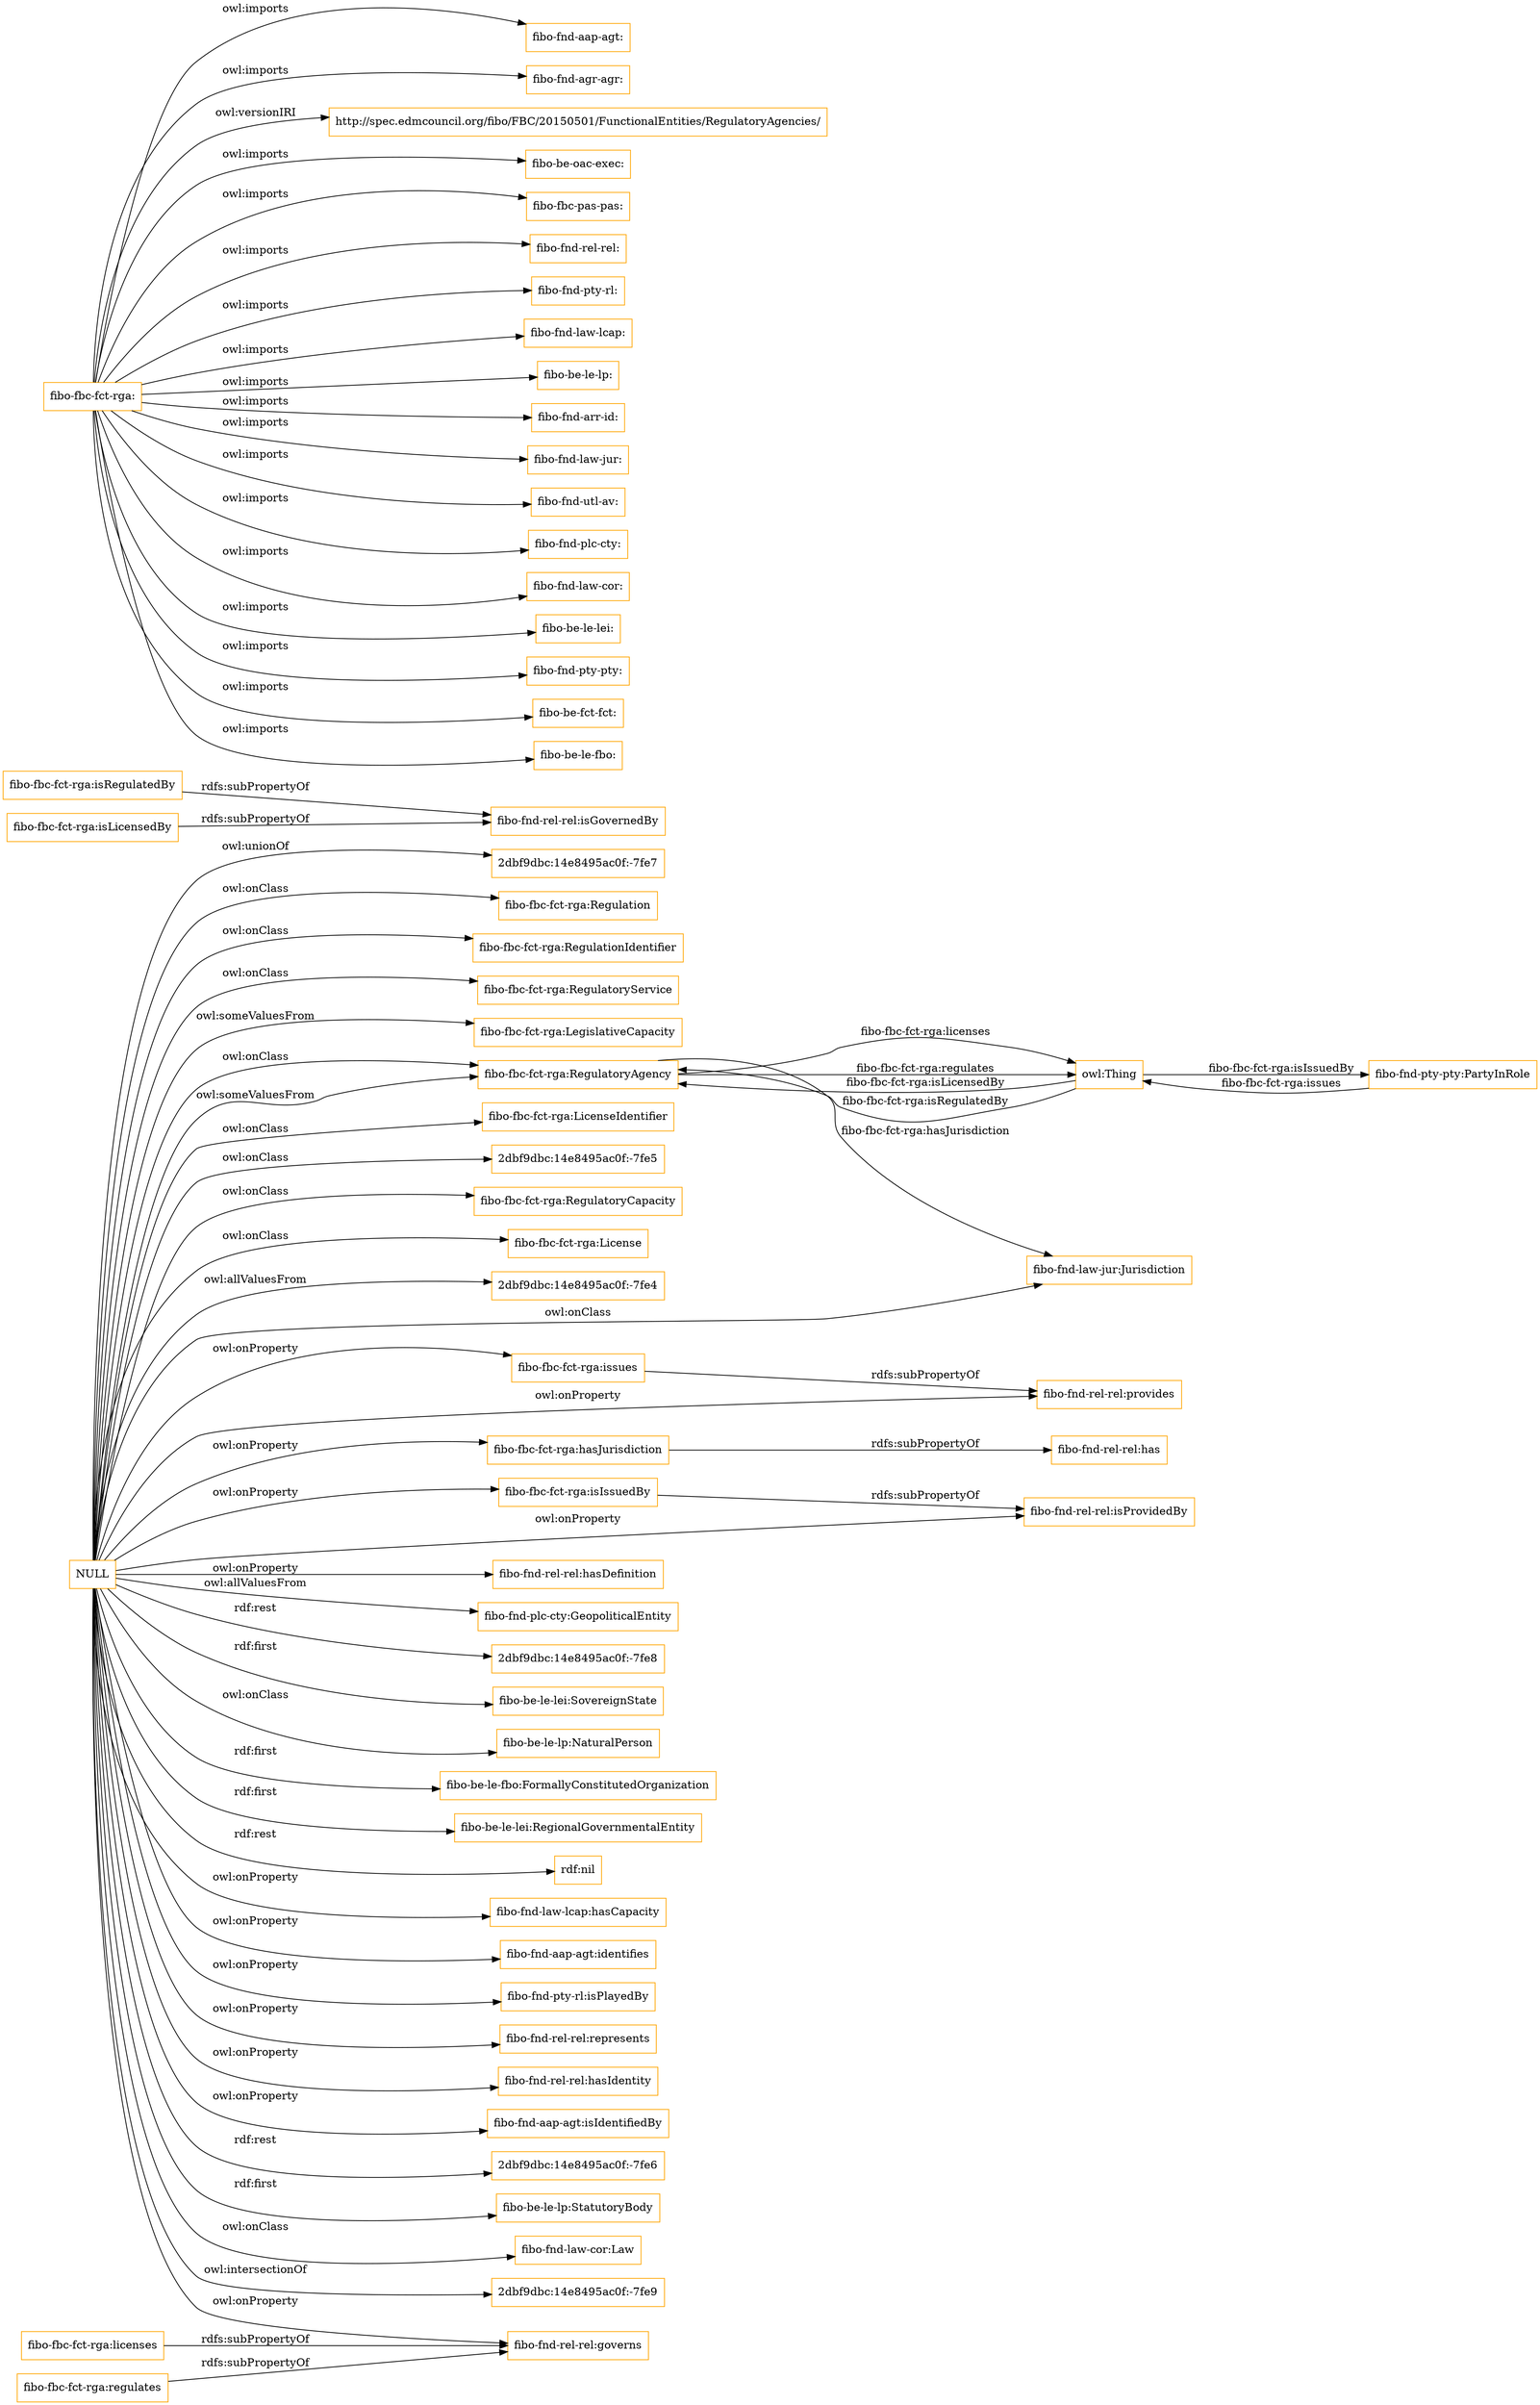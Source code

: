digraph ar2dtool_diagram { 
rankdir=LR;
size="1501"
node [shape = rectangle, color="orange"]; "fibo-fbc-fct-rga:Regulation" "fibo-fbc-fct-rga:RegulationIdentifier" "fibo-fbc-fct-rga:RegulatoryService" "fibo-fbc-fct-rga:LegislativeCapacity" "fibo-fbc-fct-rga:RegulatoryAgency" "fibo-fbc-fct-rga:LicenseIdentifier" "2dbf9dbc:14e8495ac0f:-7fe5" "fibo-fbc-fct-rga:RegulatoryCapacity" "fibo-fbc-fct-rga:License" "2dbf9dbc:14e8495ac0f:-7fe4" ; /*classes style*/
	"fibo-fbc-fct-rga:issues" -> "fibo-fnd-rel-rel:provides" [ label = "rdfs:subPropertyOf" ];
	"fibo-fbc-fct-rga:hasJurisdiction" -> "fibo-fnd-rel-rel:has" [ label = "rdfs:subPropertyOf" ];
	"fibo-fbc-fct-rga:isIssuedBy" -> "fibo-fnd-rel-rel:isProvidedBy" [ label = "rdfs:subPropertyOf" ];
	"fibo-fbc-fct-rga:isRegulatedBy" -> "fibo-fnd-rel-rel:isGovernedBy" [ label = "rdfs:subPropertyOf" ];
	"fibo-fbc-fct-rga:" -> "fibo-fnd-aap-agt:" [ label = "owl:imports" ];
	"fibo-fbc-fct-rga:" -> "fibo-fnd-agr-agr:" [ label = "owl:imports" ];
	"fibo-fbc-fct-rga:" -> "http://spec.edmcouncil.org/fibo/FBC/20150501/FunctionalEntities/RegulatoryAgencies/" [ label = "owl:versionIRI" ];
	"fibo-fbc-fct-rga:" -> "fibo-be-oac-exec:" [ label = "owl:imports" ];
	"fibo-fbc-fct-rga:" -> "fibo-fbc-pas-pas:" [ label = "owl:imports" ];
	"fibo-fbc-fct-rga:" -> "fibo-fnd-rel-rel:" [ label = "owl:imports" ];
	"fibo-fbc-fct-rga:" -> "fibo-fnd-pty-rl:" [ label = "owl:imports" ];
	"fibo-fbc-fct-rga:" -> "fibo-fnd-law-lcap:" [ label = "owl:imports" ];
	"fibo-fbc-fct-rga:" -> "fibo-be-le-lp:" [ label = "owl:imports" ];
	"fibo-fbc-fct-rga:" -> "fibo-fnd-arr-id:" [ label = "owl:imports" ];
	"fibo-fbc-fct-rga:" -> "fibo-fnd-law-jur:" [ label = "owl:imports" ];
	"fibo-fbc-fct-rga:" -> "fibo-fnd-utl-av:" [ label = "owl:imports" ];
	"fibo-fbc-fct-rga:" -> "fibo-fnd-plc-cty:" [ label = "owl:imports" ];
	"fibo-fbc-fct-rga:" -> "fibo-fnd-law-cor:" [ label = "owl:imports" ];
	"fibo-fbc-fct-rga:" -> "fibo-be-le-lei:" [ label = "owl:imports" ];
	"fibo-fbc-fct-rga:" -> "fibo-fnd-pty-pty:" [ label = "owl:imports" ];
	"fibo-fbc-fct-rga:" -> "fibo-be-fct-fct:" [ label = "owl:imports" ];
	"fibo-fbc-fct-rga:" -> "fibo-be-le-fbo:" [ label = "owl:imports" ];
	"fibo-fbc-fct-rga:isLicensedBy" -> "fibo-fnd-rel-rel:isGovernedBy" [ label = "rdfs:subPropertyOf" ];
	"NULL" -> "fibo-fbc-fct-rga:LegislativeCapacity" [ label = "owl:someValuesFrom" ];
	"NULL" -> "fibo-fnd-law-jur:Jurisdiction" [ label = "owl:onClass" ];
	"NULL" -> "fibo-fnd-rel-rel:provides" [ label = "owl:onProperty" ];
	"NULL" -> "fibo-fnd-rel-rel:hasDefinition" [ label = "owl:onProperty" ];
	"NULL" -> "fibo-fnd-plc-cty:GeopoliticalEntity" [ label = "owl:allValuesFrom" ];
	"NULL" -> "fibo-fbc-fct-rga:RegulatoryAgency" [ label = "owl:someValuesFrom" ];
	"NULL" -> "fibo-fbc-fct-rga:Regulation" [ label = "owl:onClass" ];
	"NULL" -> "2dbf9dbc:14e8495ac0f:-7fe8" [ label = "rdf:rest" ];
	"NULL" -> "fibo-fbc-fct-rga:LicenseIdentifier" [ label = "owl:onClass" ];
	"NULL" -> "fibo-be-le-lei:SovereignState" [ label = "rdf:first" ];
	"NULL" -> "fibo-be-le-lp:NaturalPerson" [ label = "owl:onClass" ];
	"NULL" -> "2dbf9dbc:14e8495ac0f:-7fe5" [ label = "owl:onClass" ];
	"NULL" -> "fibo-be-le-fbo:FormallyConstitutedOrganization" [ label = "rdf:first" ];
	"NULL" -> "fibo-fnd-rel-rel:governs" [ label = "owl:onProperty" ];
	"NULL" -> "fibo-fbc-fct-rga:RegulatoryCapacity" [ label = "owl:onClass" ];
	"NULL" -> "fibo-fbc-fct-rga:RegulationIdentifier" [ label = "owl:onClass" ];
	"NULL" -> "fibo-fbc-fct-rga:RegulatoryService" [ label = "owl:onClass" ];
	"NULL" -> "fibo-fbc-fct-rga:isIssuedBy" [ label = "owl:onProperty" ];
	"NULL" -> "fibo-be-le-lei:RegionalGovernmentalEntity" [ label = "rdf:first" ];
	"NULL" -> "rdf:nil" [ label = "rdf:rest" ];
	"NULL" -> "fibo-fbc-fct-rga:RegulatoryAgency" [ label = "owl:onClass" ];
	"NULL" -> "fibo-fbc-fct-rga:hasJurisdiction" [ label = "owl:onProperty" ];
	"NULL" -> "2dbf9dbc:14e8495ac0f:-7fe4" [ label = "owl:allValuesFrom" ];
	"NULL" -> "fibo-fnd-law-lcap:hasCapacity" [ label = "owl:onProperty" ];
	"NULL" -> "fibo-fnd-aap-agt:identifies" [ label = "owl:onProperty" ];
	"NULL" -> "fibo-fnd-pty-rl:isPlayedBy" [ label = "owl:onProperty" ];
	"NULL" -> "fibo-fnd-rel-rel:represents" [ label = "owl:onProperty" ];
	"NULL" -> "fibo-fnd-rel-rel:hasIdentity" [ label = "owl:onProperty" ];
	"NULL" -> "fibo-fnd-aap-agt:isIdentifiedBy" [ label = "owl:onProperty" ];
	"NULL" -> "fibo-fbc-fct-rga:issues" [ label = "owl:onProperty" ];
	"NULL" -> "fibo-fbc-fct-rga:License" [ label = "owl:onClass" ];
	"NULL" -> "fibo-fnd-rel-rel:isProvidedBy" [ label = "owl:onProperty" ];
	"NULL" -> "2dbf9dbc:14e8495ac0f:-7fe6" [ label = "rdf:rest" ];
	"NULL" -> "fibo-be-le-lp:StatutoryBody" [ label = "rdf:first" ];
	"NULL" -> "fibo-fnd-law-cor:Law" [ label = "owl:onClass" ];
	"NULL" -> "2dbf9dbc:14e8495ac0f:-7fe9" [ label = "owl:intersectionOf" ];
	"NULL" -> "2dbf9dbc:14e8495ac0f:-7fe7" [ label = "owl:unionOf" ];
	"fibo-fbc-fct-rga:licenses" -> "fibo-fnd-rel-rel:governs" [ label = "rdfs:subPropertyOf" ];
	"fibo-fbc-fct-rga:regulates" -> "fibo-fnd-rel-rel:governs" [ label = "rdfs:subPropertyOf" ];
	"fibo-fbc-fct-rga:RegulatoryAgency" -> "fibo-fnd-law-jur:Jurisdiction" [ label = "fibo-fbc-fct-rga:hasJurisdiction" ];
	"owl:Thing" -> "fibo-fbc-fct-rga:RegulatoryAgency" [ label = "fibo-fbc-fct-rga:isLicensedBy" ];
	"owl:Thing" -> "fibo-fbc-fct-rga:RegulatoryAgency" [ label = "fibo-fbc-fct-rga:isRegulatedBy" ];
	"fibo-fbc-fct-rga:RegulatoryAgency" -> "owl:Thing" [ label = "fibo-fbc-fct-rga:licenses" ];
	"fibo-fbc-fct-rga:RegulatoryAgency" -> "owl:Thing" [ label = "fibo-fbc-fct-rga:regulates" ];
	"owl:Thing" -> "fibo-fnd-pty-pty:PartyInRole" [ label = "fibo-fbc-fct-rga:isIssuedBy" ];
	"fibo-fnd-pty-pty:PartyInRole" -> "owl:Thing" [ label = "fibo-fbc-fct-rga:issues" ];

}
